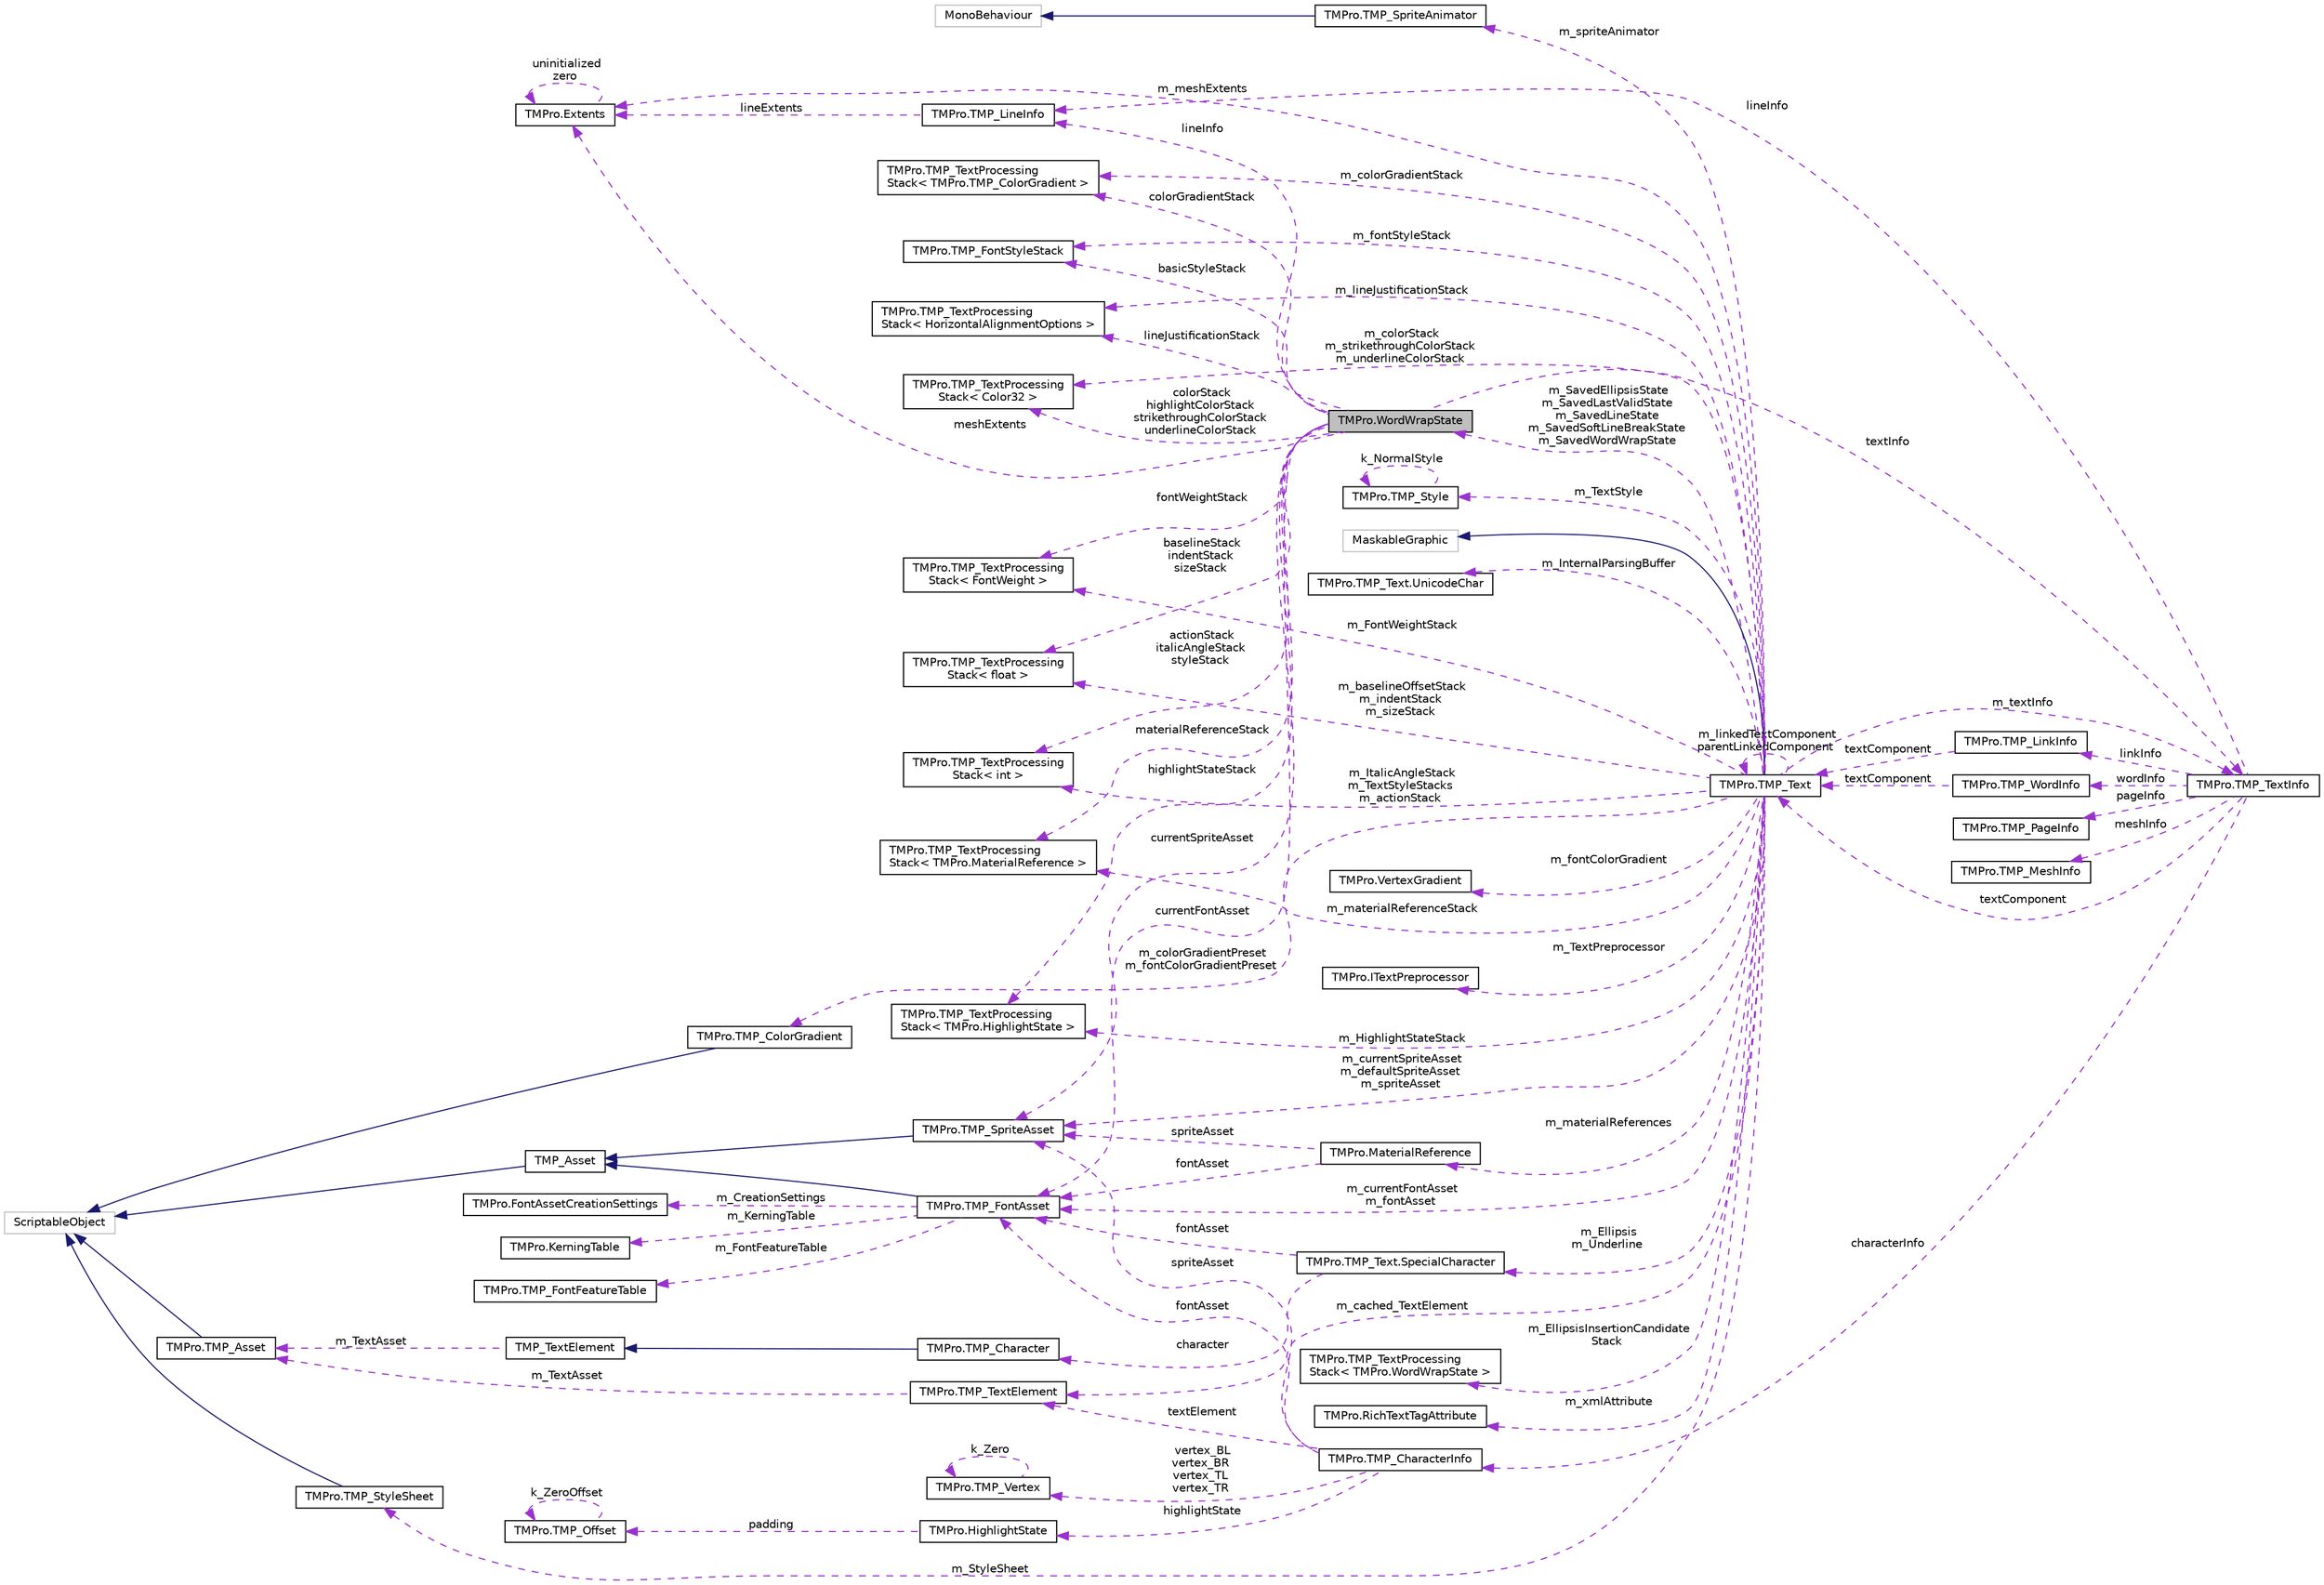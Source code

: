 digraph "TMPro.WordWrapState"
{
 // LATEX_PDF_SIZE
  edge [fontname="Helvetica",fontsize="10",labelfontname="Helvetica",labelfontsize="10"];
  node [fontname="Helvetica",fontsize="10",shape=record];
  rankdir="LR";
  Node1 [label="TMPro.WordWrapState",height=0.2,width=0.4,color="black", fillcolor="grey75", style="filled", fontcolor="black",tooltip=" "];
  Node2 -> Node1 [dir="back",color="darkorchid3",fontsize="10",style="dashed",label=" basicStyleStack" ,fontname="Helvetica"];
  Node2 [label="TMPro.TMP_FontStyleStack",height=0.2,width=0.4,color="black", fillcolor="white", style="filled",URL="$struct_t_m_pro_1_1_t_m_p___font_style_stack.html",tooltip="Structure used to track basic XML tags which are binary (on / off)"];
  Node3 -> Node1 [dir="back",color="darkorchid3",fontsize="10",style="dashed",label=" lineJustificationStack" ,fontname="Helvetica"];
  Node3 [label="TMPro.TMP_TextProcessing\lStack\< HorizontalAlignmentOptions \>",height=0.2,width=0.4,color="black", fillcolor="white", style="filled",URL="$struct_t_m_pro_1_1_t_m_p___text_processing_stack.html",tooltip=" "];
  Node4 -> Node1 [dir="back",color="darkorchid3",fontsize="10",style="dashed",label=" colorGradientStack" ,fontname="Helvetica"];
  Node4 [label="TMPro.TMP_TextProcessing\lStack\< TMPro.TMP_ColorGradient \>",height=0.2,width=0.4,color="black", fillcolor="white", style="filled",URL="$struct_t_m_pro_1_1_t_m_p___text_processing_stack.html",tooltip=" "];
  Node5 -> Node1 [dir="back",color="darkorchid3",fontsize="10",style="dashed",label=" lineInfo" ,fontname="Helvetica"];
  Node5 [label="TMPro.TMP_LineInfo",height=0.2,width=0.4,color="black", fillcolor="white", style="filled",URL="$struct_t_m_pro_1_1_t_m_p___line_info.html",tooltip="Structure which contains information about the individual lines of text."];
  Node6 -> Node5 [dir="back",color="darkorchid3",fontsize="10",style="dashed",label=" lineExtents" ,fontname="Helvetica"];
  Node6 [label="TMPro.Extents",height=0.2,width=0.4,color="black", fillcolor="white", style="filled",URL="$struct_t_m_pro_1_1_extents.html",tooltip=" "];
  Node6 -> Node6 [dir="back",color="darkorchid3",fontsize="10",style="dashed",label=" uninitialized\nzero" ,fontname="Helvetica"];
  Node7 -> Node1 [dir="back",color="darkorchid3",fontsize="10",style="dashed",label=" textInfo" ,fontname="Helvetica"];
  Node7 [label="TMPro.TMP_TextInfo",height=0.2,width=0.4,color="black", fillcolor="white", style="filled",URL="$class_t_m_pro_1_1_t_m_p___text_info.html",tooltip="Class which contains information about every element contained within the text object."];
  Node8 -> Node7 [dir="back",color="darkorchid3",fontsize="10",style="dashed",label=" linkInfo" ,fontname="Helvetica"];
  Node8 [label="TMPro.TMP_LinkInfo",height=0.2,width=0.4,color="black", fillcolor="white", style="filled",URL="$struct_t_m_pro_1_1_t_m_p___link_info.html",tooltip="Structure containing information about individual links contained in the text object."];
  Node9 -> Node8 [dir="back",color="darkorchid3",fontsize="10",style="dashed",label=" textComponent" ,fontname="Helvetica"];
  Node9 [label="TMPro.TMP_Text",height=0.2,width=0.4,color="black", fillcolor="white", style="filled",URL="$class_t_m_pro_1_1_t_m_p___text.html",tooltip="Base class which contains common properties and functions shared between the TextMeshPro and TextMesh..."];
  Node10 -> Node9 [dir="back",color="midnightblue",fontsize="10",style="solid",fontname="Helvetica"];
  Node10 [label="MaskableGraphic",height=0.2,width=0.4,color="grey75", fillcolor="white", style="filled",tooltip=" "];
  Node2 -> Node9 [dir="back",color="darkorchid3",fontsize="10",style="dashed",label=" m_fontStyleStack" ,fontname="Helvetica"];
  Node4 -> Node9 [dir="back",color="darkorchid3",fontsize="10",style="dashed",label=" m_colorGradientStack" ,fontname="Helvetica"];
  Node11 -> Node9 [dir="back",color="darkorchid3",fontsize="10",style="dashed",label=" m_InternalParsingBuffer" ,fontname="Helvetica"];
  Node11 [label="TMPro.TMP_Text.UnicodeChar",height=0.2,width=0.4,color="black", fillcolor="white", style="filled",URL="$struct_t_m_pro_1_1_t_m_p___text_1_1_unicode_char.html",tooltip=" "];
  Node3 -> Node9 [dir="back",color="darkorchid3",fontsize="10",style="dashed",label=" m_lineJustificationStack" ,fontname="Helvetica"];
  Node12 -> Node9 [dir="back",color="darkorchid3",fontsize="10",style="dashed",label=" m_materialReferences" ,fontname="Helvetica"];
  Node12 [label="TMPro.MaterialReference",height=0.2,width=0.4,color="black", fillcolor="white", style="filled",URL="$struct_t_m_pro_1_1_material_reference.html",tooltip=" "];
  Node13 -> Node12 [dir="back",color="darkorchid3",fontsize="10",style="dashed",label=" fontAsset" ,fontname="Helvetica"];
  Node13 [label="TMPro.TMP_FontAsset",height=0.2,width=0.4,color="black", fillcolor="white", style="filled",URL="$class_t_m_pro_1_1_t_m_p___font_asset.html",tooltip=" "];
  Node14 -> Node13 [dir="back",color="midnightblue",fontsize="10",style="solid",fontname="Helvetica"];
  Node14 [label="TMP_Asset",height=0.2,width=0.4,color="black", fillcolor="white", style="filled",URL="$class_t_m_pro_1_1_t_m_p___asset.html",tooltip=" "];
  Node15 -> Node14 [dir="back",color="midnightblue",fontsize="10",style="solid",fontname="Helvetica"];
  Node15 [label="ScriptableObject",height=0.2,width=0.4,color="grey75", fillcolor="white", style="filled",tooltip=" "];
  Node16 -> Node13 [dir="back",color="darkorchid3",fontsize="10",style="dashed",label=" m_CreationSettings" ,fontname="Helvetica"];
  Node16 [label="TMPro.FontAssetCreationSettings",height=0.2,width=0.4,color="black", fillcolor="white", style="filled",URL="$struct_t_m_pro_1_1_font_asset_creation_settings.html",tooltip=" "];
  Node17 -> Node13 [dir="back",color="darkorchid3",fontsize="10",style="dashed",label=" m_KerningTable" ,fontname="Helvetica"];
  Node17 [label="TMPro.KerningTable",height=0.2,width=0.4,color="black", fillcolor="white", style="filled",URL="$class_t_m_pro_1_1_kerning_table.html",tooltip=" "];
  Node18 -> Node13 [dir="back",color="darkorchid3",fontsize="10",style="dashed",label=" m_FontFeatureTable" ,fontname="Helvetica"];
  Node18 [label="TMPro.TMP_FontFeatureTable",height=0.2,width=0.4,color="black", fillcolor="white", style="filled",URL="$class_t_m_pro_1_1_t_m_p___font_feature_table.html",tooltip="Table that contains the various font features available for the given font asset."];
  Node19 -> Node12 [dir="back",color="darkorchid3",fontsize="10",style="dashed",label=" spriteAsset" ,fontname="Helvetica"];
  Node19 [label="TMPro.TMP_SpriteAsset",height=0.2,width=0.4,color="black", fillcolor="white", style="filled",URL="$class_t_m_pro_1_1_t_m_p___sprite_asset.html",tooltip=" "];
  Node14 -> Node19 [dir="back",color="midnightblue",fontsize="10",style="solid",fontname="Helvetica"];
  Node7 -> Node9 [dir="back",color="darkorchid3",fontsize="10",style="dashed",label=" m_textInfo" ,fontname="Helvetica"];
  Node6 -> Node9 [dir="back",color="darkorchid3",fontsize="10",style="dashed",label=" m_meshExtents" ,fontname="Helvetica"];
  Node13 -> Node9 [dir="back",color="darkorchid3",fontsize="10",style="dashed",label=" m_currentFontAsset\nm_fontAsset" ,fontname="Helvetica"];
  Node20 -> Node9 [dir="back",color="darkorchid3",fontsize="10",style="dashed",label=" m_StyleSheet" ,fontname="Helvetica"];
  Node20 [label="TMPro.TMP_StyleSheet",height=0.2,width=0.4,color="black", fillcolor="white", style="filled",URL="$class_t_m_pro_1_1_t_m_p___style_sheet.html",tooltip=" "];
  Node15 -> Node20 [dir="back",color="midnightblue",fontsize="10",style="solid",fontname="Helvetica"];
  Node21 -> Node9 [dir="back",color="darkorchid3",fontsize="10",style="dashed",label=" m_fontColorGradient" ,fontname="Helvetica"];
  Node21 [label="TMPro.VertexGradient",height=0.2,width=0.4,color="black", fillcolor="white", style="filled",URL="$struct_t_m_pro_1_1_vertex_gradient.html",tooltip="TMP custom data type to represent 32 bit characters."];
  Node22 -> Node9 [dir="back",color="darkorchid3",fontsize="10",style="dashed",label=" m_Ellipsis\nm_Underline" ,fontname="Helvetica"];
  Node22 [label="TMPro.TMP_Text.SpecialCharacter",height=0.2,width=0.4,color="black", fillcolor="white", style="filled",URL="$struct_t_m_pro_1_1_t_m_p___text_1_1_special_character.html",tooltip=" "];
  Node13 -> Node22 [dir="back",color="darkorchid3",fontsize="10",style="dashed",label=" fontAsset" ,fontname="Helvetica"];
  Node23 -> Node22 [dir="back",color="darkorchid3",fontsize="10",style="dashed",label=" character" ,fontname="Helvetica"];
  Node23 [label="TMPro.TMP_Character",height=0.2,width=0.4,color="black", fillcolor="white", style="filled",URL="$class_t_m_pro_1_1_t_m_p___character.html",tooltip="A basic element of text."];
  Node24 -> Node23 [dir="back",color="midnightblue",fontsize="10",style="solid",fontname="Helvetica"];
  Node24 [label="TMP_TextElement",height=0.2,width=0.4,color="black", fillcolor="white", style="filled",URL="$class_t_m_pro_1_1_t_m_p___text_element.html",tooltip="Base class for all text elements like Character and SpriteCharacter."];
  Node25 -> Node24 [dir="back",color="darkorchid3",fontsize="10",style="dashed",label=" m_TextAsset" ,fontname="Helvetica"];
  Node25 [label="TMPro.TMP_Asset",height=0.2,width=0.4,color="black", fillcolor="white", style="filled",URL="$class_t_m_pro_1_1_t_m_p___asset.html",tooltip=" "];
  Node15 -> Node25 [dir="back",color="midnightblue",fontsize="10",style="solid",fontname="Helvetica"];
  Node9 -> Node9 [dir="back",color="darkorchid3",fontsize="10",style="dashed",label=" m_linkedTextComponent\nparentLinkedComponent" ,fontname="Helvetica"];
  Node26 -> Node9 [dir="back",color="darkorchid3",fontsize="10",style="dashed",label=" m_TextPreprocessor" ,fontname="Helvetica"];
  Node26 [label="TMPro.ITextPreprocessor",height=0.2,width=0.4,color="black", fillcolor="white", style="filled",URL="$interface_t_m_pro_1_1_i_text_preprocessor.html",tooltip="Interface used for preprocessing and shaping of text."];
  Node27 -> Node9 [dir="back",color="darkorchid3",fontsize="10",style="dashed",label=" m_colorStack\nm_strikethroughColorStack\nm_underlineColorStack" ,fontname="Helvetica"];
  Node27 [label="TMPro.TMP_TextProcessing\lStack\< Color32 \>",height=0.2,width=0.4,color="black", fillcolor="white", style="filled",URL="$struct_t_m_pro_1_1_t_m_p___text_processing_stack.html",tooltip=" "];
  Node28 -> Node9 [dir="back",color="darkorchid3",fontsize="10",style="dashed",label=" m_colorGradientPreset\nm_fontColorGradientPreset" ,fontname="Helvetica"];
  Node28 [label="TMPro.TMP_ColorGradient",height=0.2,width=0.4,color="black", fillcolor="white", style="filled",URL="$class_t_m_pro_1_1_t_m_p___color_gradient.html",tooltip=" "];
  Node15 -> Node28 [dir="back",color="midnightblue",fontsize="10",style="solid",fontname="Helvetica"];
  Node29 -> Node9 [dir="back",color="darkorchid3",fontsize="10",style="dashed",label=" m_spriteAnimator" ,fontname="Helvetica"];
  Node29 [label="TMPro.TMP_SpriteAnimator",height=0.2,width=0.4,color="black", fillcolor="white", style="filled",URL="$class_t_m_pro_1_1_t_m_p___sprite_animator.html",tooltip=" "];
  Node30 -> Node29 [dir="back",color="midnightblue",fontsize="10",style="solid",fontname="Helvetica"];
  Node30 [label="MonoBehaviour",height=0.2,width=0.4,color="grey75", fillcolor="white", style="filled",tooltip=" "];
  Node31 -> Node9 [dir="back",color="darkorchid3",fontsize="10",style="dashed",label=" m_FontWeightStack" ,fontname="Helvetica"];
  Node31 [label="TMPro.TMP_TextProcessing\lStack\< FontWeight \>",height=0.2,width=0.4,color="black", fillcolor="white", style="filled",URL="$struct_t_m_pro_1_1_t_m_p___text_processing_stack.html",tooltip=" "];
  Node32 -> Node9 [dir="back",color="darkorchid3",fontsize="10",style="dashed",label=" m_baselineOffsetStack\nm_indentStack\nm_sizeStack" ,fontname="Helvetica"];
  Node32 [label="TMPro.TMP_TextProcessing\lStack\< float \>",height=0.2,width=0.4,color="black", fillcolor="white", style="filled",URL="$struct_t_m_pro_1_1_t_m_p___text_processing_stack.html",tooltip=" "];
  Node33 -> Node9 [dir="back",color="darkorchid3",fontsize="10",style="dashed",label=" m_ItalicAngleStack\nm_TextStyleStacks\nm_actionStack" ,fontname="Helvetica"];
  Node33 [label="TMPro.TMP_TextProcessing\lStack\< int \>",height=0.2,width=0.4,color="black", fillcolor="white", style="filled",URL="$struct_t_m_pro_1_1_t_m_p___text_processing_stack.html",tooltip=" "];
  Node1 -> Node9 [dir="back",color="darkorchid3",fontsize="10",style="dashed",label=" m_SavedEllipsisState\nm_SavedLastValidState\nm_SavedLineState\nm_SavedSoftLineBreakState\nm_SavedWordWrapState" ,fontname="Helvetica"];
  Node34 -> Node9 [dir="back",color="darkorchid3",fontsize="10",style="dashed",label=" m_materialReferenceStack" ,fontname="Helvetica"];
  Node34 [label="TMPro.TMP_TextProcessing\lStack\< TMPro.MaterialReference \>",height=0.2,width=0.4,color="black", fillcolor="white", style="filled",URL="$struct_t_m_pro_1_1_t_m_p___text_processing_stack.html",tooltip=" "];
  Node35 -> Node9 [dir="back",color="darkorchid3",fontsize="10",style="dashed",label=" m_HighlightStateStack" ,fontname="Helvetica"];
  Node35 [label="TMPro.TMP_TextProcessing\lStack\< TMPro.HighlightState \>",height=0.2,width=0.4,color="black", fillcolor="white", style="filled",URL="$struct_t_m_pro_1_1_t_m_p___text_processing_stack.html",tooltip=" "];
  Node36 -> Node9 [dir="back",color="darkorchid3",fontsize="10",style="dashed",label=" m_EllipsisInsertionCandidate\lStack" ,fontname="Helvetica"];
  Node36 [label="TMPro.TMP_TextProcessing\lStack\< TMPro.WordWrapState \>",height=0.2,width=0.4,color="black", fillcolor="white", style="filled",URL="$struct_t_m_pro_1_1_t_m_p___text_processing_stack.html",tooltip=" "];
  Node37 -> Node9 [dir="back",color="darkorchid3",fontsize="10",style="dashed",label=" m_xmlAttribute" ,fontname="Helvetica"];
  Node37 [label="TMPro.RichTextTagAttribute",height=0.2,width=0.4,color="black", fillcolor="white", style="filled",URL="$struct_t_m_pro_1_1_rich_text_tag_attribute.html",tooltip=" "];
  Node38 -> Node9 [dir="back",color="darkorchid3",fontsize="10",style="dashed",label=" m_cached_TextElement" ,fontname="Helvetica"];
  Node38 [label="TMPro.TMP_TextElement",height=0.2,width=0.4,color="black", fillcolor="white", style="filled",URL="$class_t_m_pro_1_1_t_m_p___text_element.html",tooltip="Base class for all text elements like Character and SpriteCharacter."];
  Node25 -> Node38 [dir="back",color="darkorchid3",fontsize="10",style="dashed",label=" m_TextAsset" ,fontname="Helvetica"];
  Node39 -> Node9 [dir="back",color="darkorchid3",fontsize="10",style="dashed",label=" m_TextStyle" ,fontname="Helvetica"];
  Node39 [label="TMPro.TMP_Style",height=0.2,width=0.4,color="black", fillcolor="white", style="filled",URL="$class_t_m_pro_1_1_t_m_p___style.html",tooltip=" "];
  Node39 -> Node39 [dir="back",color="darkorchid3",fontsize="10",style="dashed",label=" k_NormalStyle" ,fontname="Helvetica"];
  Node19 -> Node9 [dir="back",color="darkorchid3",fontsize="10",style="dashed",label=" m_currentSpriteAsset\nm_defaultSpriteAsset\nm_spriteAsset" ,fontname="Helvetica"];
  Node40 -> Node7 [dir="back",color="darkorchid3",fontsize="10",style="dashed",label=" pageInfo" ,fontname="Helvetica"];
  Node40 [label="TMPro.TMP_PageInfo",height=0.2,width=0.4,color="black", fillcolor="white", style="filled",URL="$struct_t_m_pro_1_1_t_m_p___page_info.html",tooltip=" "];
  Node5 -> Node7 [dir="back",color="darkorchid3",fontsize="10",style="dashed",label=" lineInfo" ,fontname="Helvetica"];
  Node9 -> Node7 [dir="back",color="darkorchid3",fontsize="10",style="dashed",label=" textComponent" ,fontname="Helvetica"];
  Node41 -> Node7 [dir="back",color="darkorchid3",fontsize="10",style="dashed",label=" meshInfo" ,fontname="Helvetica"];
  Node41 [label="TMPro.TMP_MeshInfo",height=0.2,width=0.4,color="black", fillcolor="white", style="filled",URL="$struct_t_m_pro_1_1_t_m_p___mesh_info.html",tooltip="Structure which contains the vertex attributes (geometry) of the text object."];
  Node42 -> Node7 [dir="back",color="darkorchid3",fontsize="10",style="dashed",label=" wordInfo" ,fontname="Helvetica"];
  Node42 [label="TMPro.TMP_WordInfo",height=0.2,width=0.4,color="black", fillcolor="white", style="filled",URL="$struct_t_m_pro_1_1_t_m_p___word_info.html",tooltip="Structure containing information about the individual words contained in the text object."];
  Node9 -> Node42 [dir="back",color="darkorchid3",fontsize="10",style="dashed",label=" textComponent" ,fontname="Helvetica"];
  Node43 -> Node7 [dir="back",color="darkorchid3",fontsize="10",style="dashed",label=" characterInfo" ,fontname="Helvetica"];
  Node43 [label="TMPro.TMP_CharacterInfo",height=0.2,width=0.4,color="black", fillcolor="white", style="filled",URL="$struct_t_m_pro_1_1_t_m_p___character_info.html",tooltip="Structure containing information about individual text elements (character or sprites)."];
  Node13 -> Node43 [dir="back",color="darkorchid3",fontsize="10",style="dashed",label=" fontAsset" ,fontname="Helvetica"];
  Node44 -> Node43 [dir="back",color="darkorchid3",fontsize="10",style="dashed",label=" highlightState" ,fontname="Helvetica"];
  Node44 [label="TMPro.HighlightState",height=0.2,width=0.4,color="black", fillcolor="white", style="filled",URL="$struct_t_m_pro_1_1_highlight_state.html",tooltip=" "];
  Node45 -> Node44 [dir="back",color="darkorchid3",fontsize="10",style="dashed",label=" padding" ,fontname="Helvetica"];
  Node45 [label="TMPro.TMP_Offset",height=0.2,width=0.4,color="black", fillcolor="white", style="filled",URL="$struct_t_m_pro_1_1_t_m_p___offset.html",tooltip=" "];
  Node45 -> Node45 [dir="back",color="darkorchid3",fontsize="10",style="dashed",label=" k_ZeroOffset" ,fontname="Helvetica"];
  Node46 -> Node43 [dir="back",color="darkorchid3",fontsize="10",style="dashed",label=" vertex_BL\nvertex_BR\nvertex_TL\nvertex_TR" ,fontname="Helvetica"];
  Node46 [label="TMPro.TMP_Vertex",height=0.2,width=0.4,color="black", fillcolor="white", style="filled",URL="$struct_t_m_pro_1_1_t_m_p___vertex.html",tooltip=" "];
  Node46 -> Node46 [dir="back",color="darkorchid3",fontsize="10",style="dashed",label=" k_Zero" ,fontname="Helvetica"];
  Node19 -> Node43 [dir="back",color="darkorchid3",fontsize="10",style="dashed",label=" spriteAsset" ,fontname="Helvetica"];
  Node38 -> Node43 [dir="back",color="darkorchid3",fontsize="10",style="dashed",label=" textElement" ,fontname="Helvetica"];
  Node6 -> Node1 [dir="back",color="darkorchid3",fontsize="10",style="dashed",label=" meshExtents" ,fontname="Helvetica"];
  Node13 -> Node1 [dir="back",color="darkorchid3",fontsize="10",style="dashed",label=" currentFontAsset" ,fontname="Helvetica"];
  Node27 -> Node1 [dir="back",color="darkorchid3",fontsize="10",style="dashed",label=" colorStack\nhighlightColorStack\nstrikethroughColorStack\nunderlineColorStack" ,fontname="Helvetica"];
  Node31 -> Node1 [dir="back",color="darkorchid3",fontsize="10",style="dashed",label=" fontWeightStack" ,fontname="Helvetica"];
  Node32 -> Node1 [dir="back",color="darkorchid3",fontsize="10",style="dashed",label=" baselineStack\nindentStack\nsizeStack" ,fontname="Helvetica"];
  Node34 -> Node1 [dir="back",color="darkorchid3",fontsize="10",style="dashed",label=" materialReferenceStack" ,fontname="Helvetica"];
  Node33 -> Node1 [dir="back",color="darkorchid3",fontsize="10",style="dashed",label=" actionStack\nitalicAngleStack\nstyleStack" ,fontname="Helvetica"];
  Node35 -> Node1 [dir="back",color="darkorchid3",fontsize="10",style="dashed",label=" highlightStateStack" ,fontname="Helvetica"];
  Node19 -> Node1 [dir="back",color="darkorchid3",fontsize="10",style="dashed",label=" currentSpriteAsset" ,fontname="Helvetica"];
}
